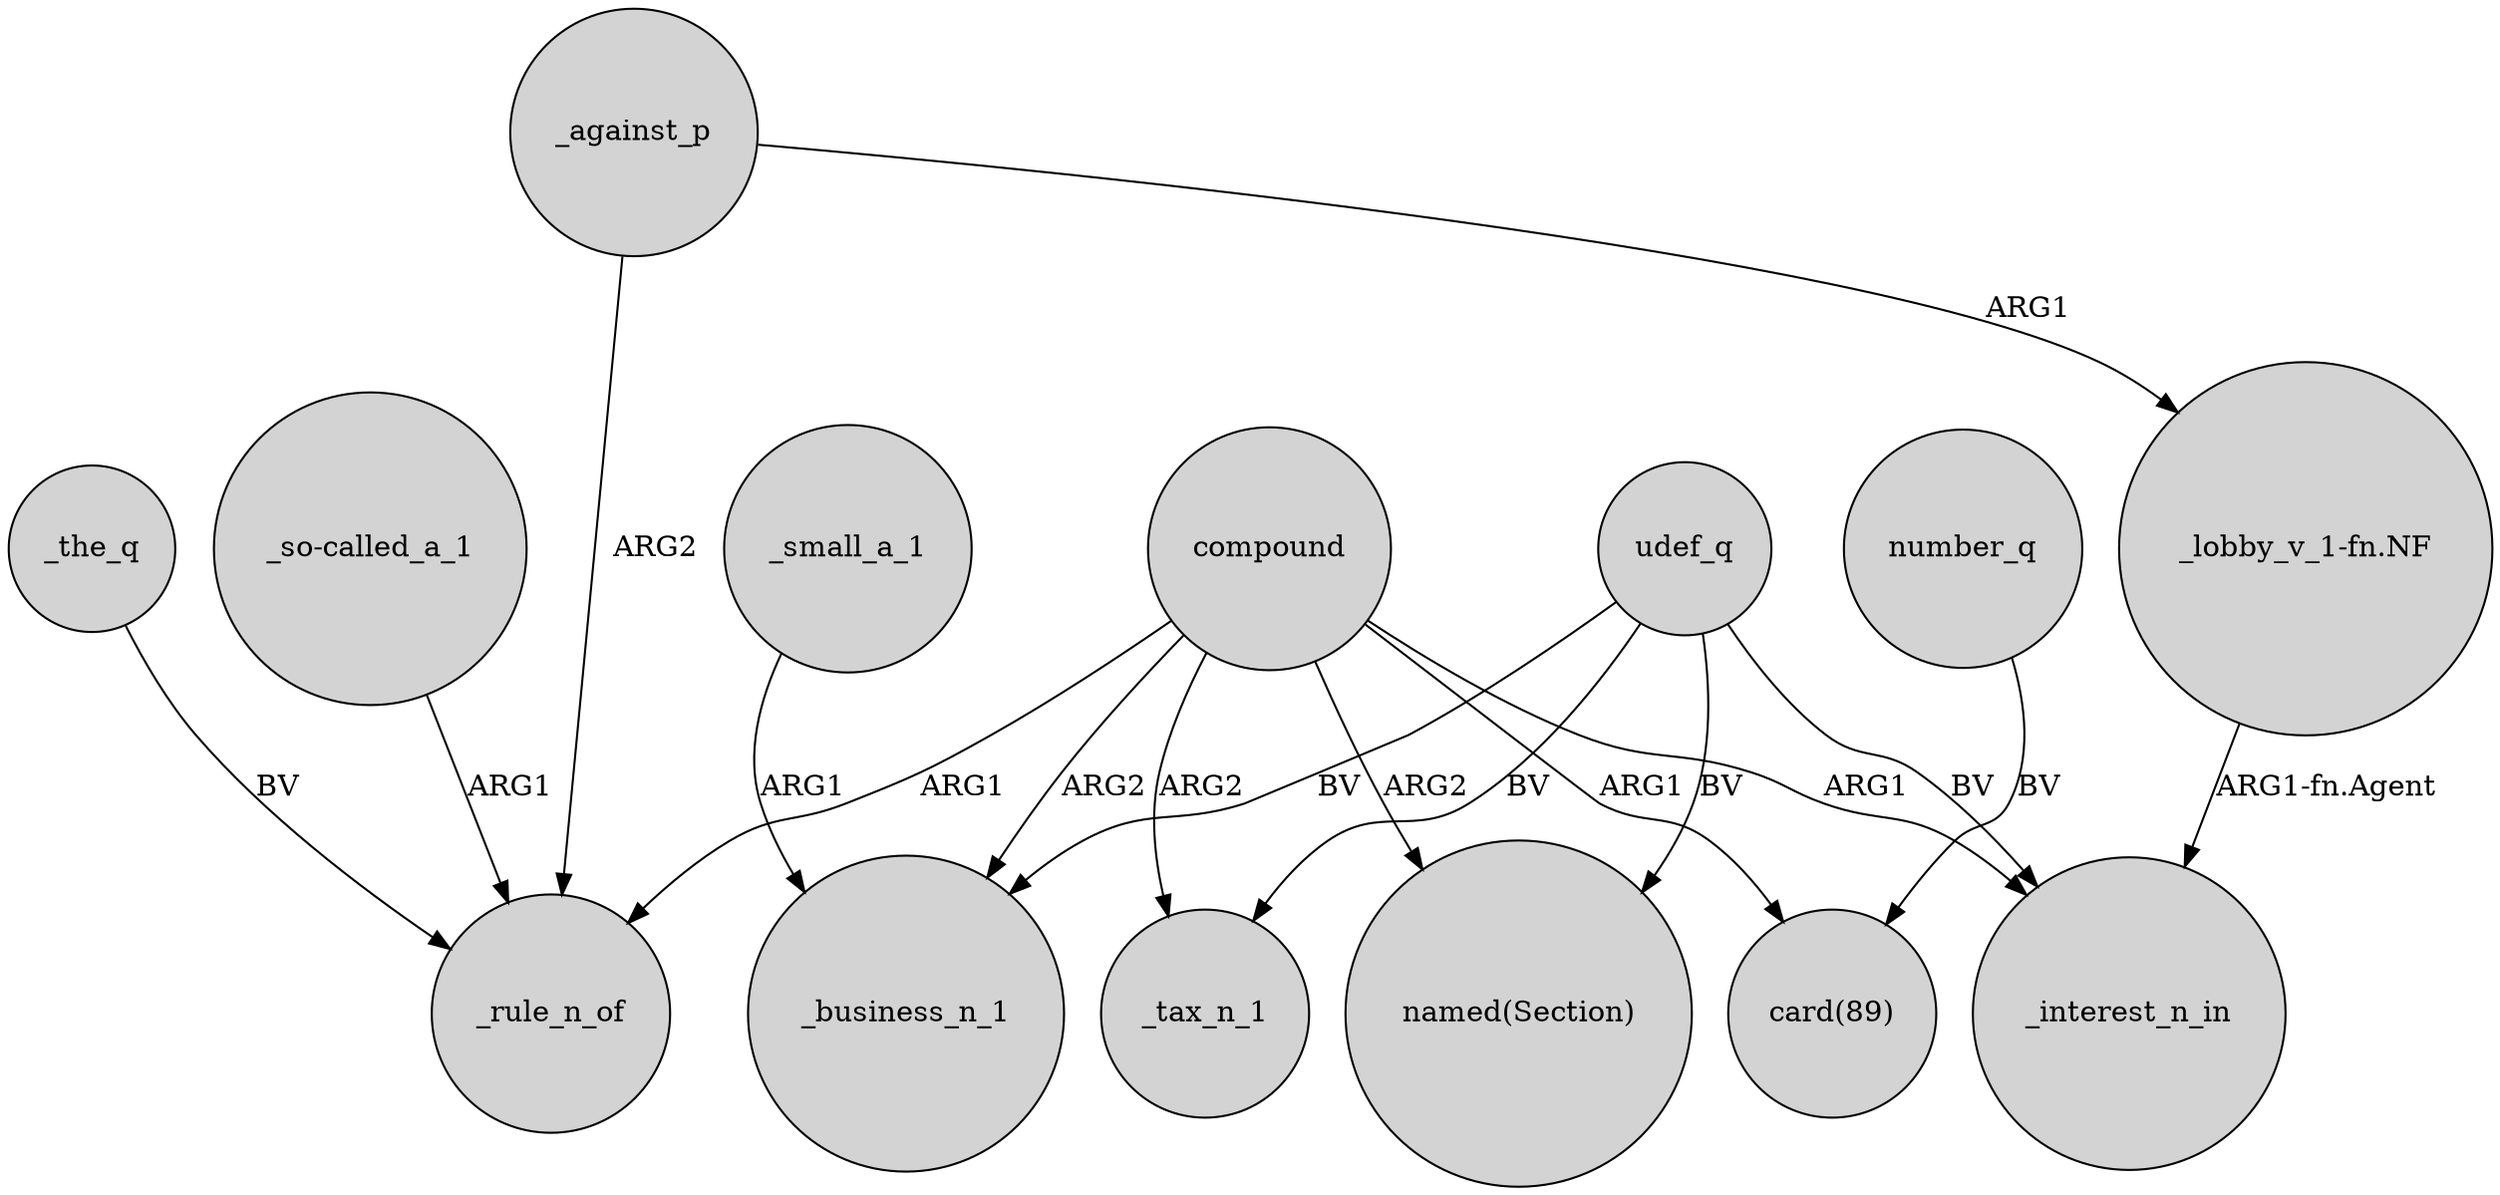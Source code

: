 digraph {
	node [shape=circle style=filled]
	"_so-called_a_1" -> _rule_n_of [label=ARG1]
	udef_q -> _business_n_1 [label=BV]
	"_lobby_v_1-fn.NF" -> _interest_n_in [label="ARG1-fn.Agent"]
	number_q -> "card(89)" [label=BV]
	compound -> _interest_n_in [label=ARG1]
	udef_q -> _interest_n_in [label=BV]
	_against_p -> "_lobby_v_1-fn.NF" [label=ARG1]
	compound -> _tax_n_1 [label=ARG2]
	_against_p -> _rule_n_of [label=ARG2]
	_small_a_1 -> _business_n_1 [label=ARG1]
	compound -> "named(Section)" [label=ARG2]
	udef_q -> "named(Section)" [label=BV]
	compound -> _rule_n_of [label=ARG1]
	compound -> _business_n_1 [label=ARG2]
	compound -> "card(89)" [label=ARG1]
	_the_q -> _rule_n_of [label=BV]
	udef_q -> _tax_n_1 [label=BV]
}
